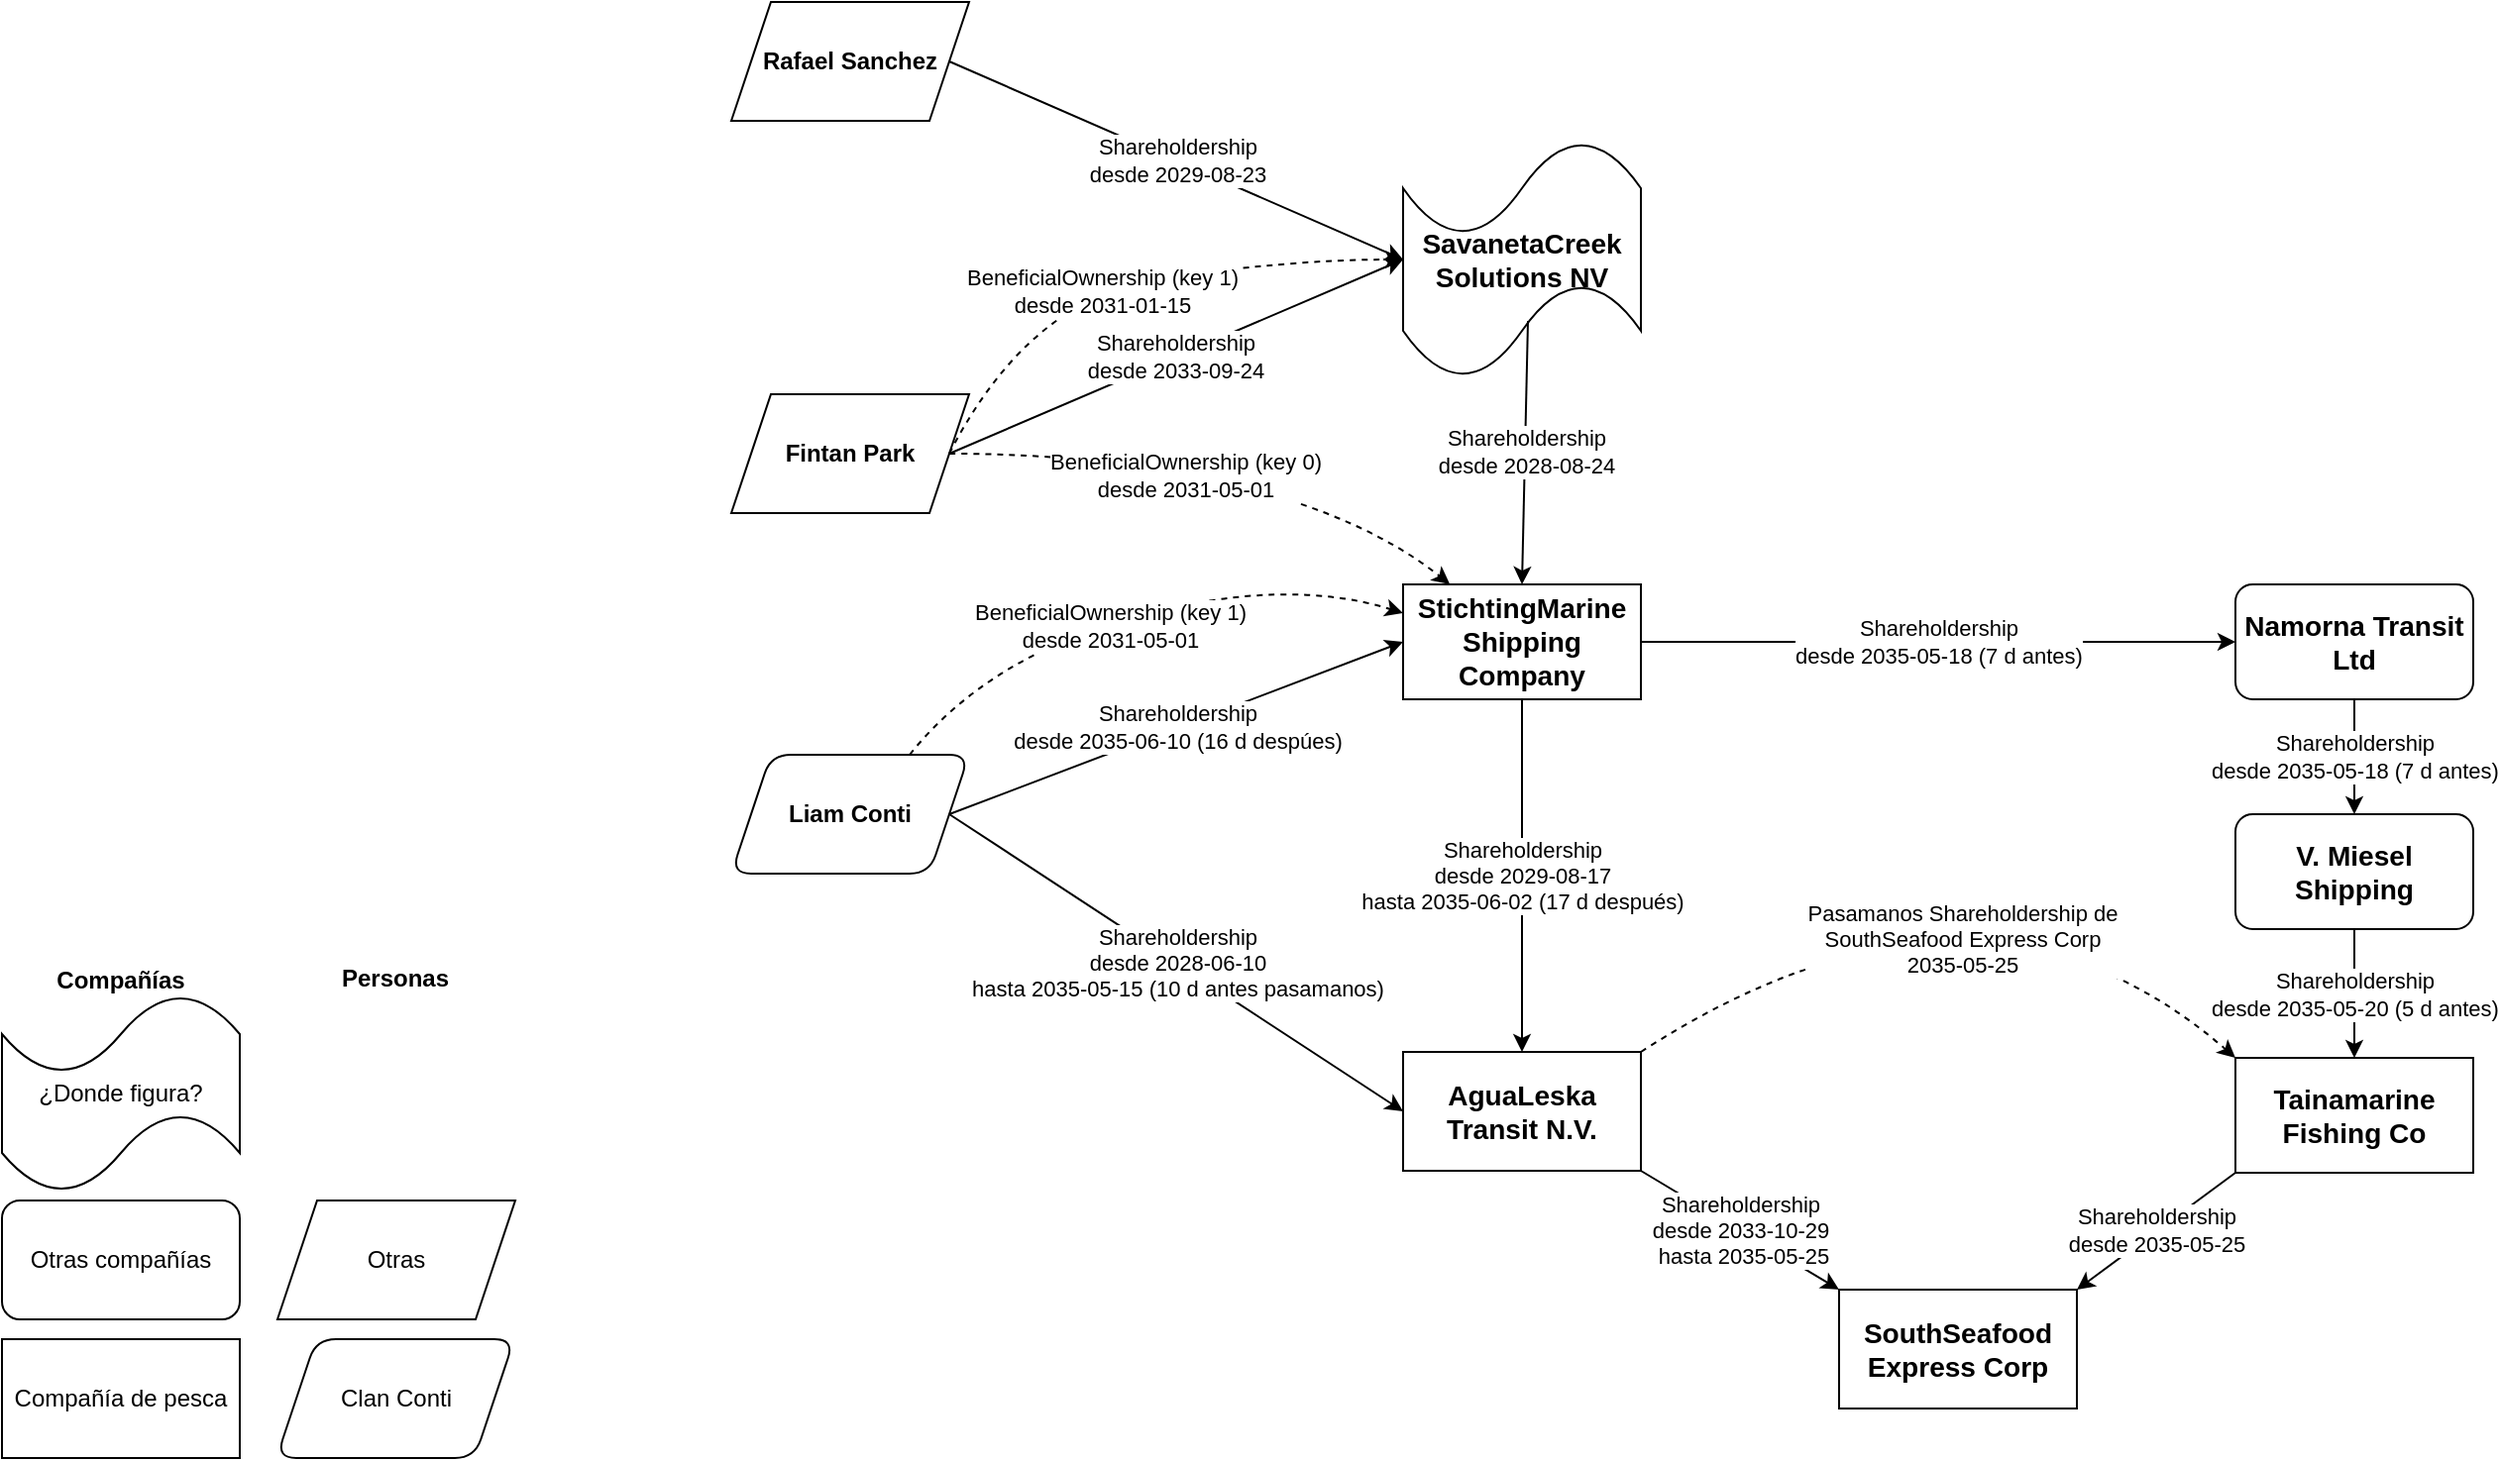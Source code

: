 <mxfile version="20.3.0" type="device"><diagram id="z3dxNKQLnPaX3nMrjdgN" name="Page-1"><mxGraphModel dx="2591" dy="904" grid="1" gridSize="10" guides="1" tooltips="1" connect="1" arrows="1" fold="1" page="1" pageScale="1" pageWidth="1169" pageHeight="827" math="0" shadow="0"><root><mxCell id="0"/><mxCell id="1" parent="0"/><mxCell id="7jGpSiP7u1q7CFQjyckr-1" value="&lt;h3 id=&quot;Búsqueda-de-&amp;quot;SouthSeaFood-Express-Corp&amp;quot;-en-las-aristas-(links)&quot;&gt;SouthSeafood Express Corp&lt;/h3&gt;" style="rounded=0;whiteSpace=wrap;html=1;" vertex="1" parent="1"><mxGeometry x="669" y="670" width="120" height="60" as="geometry"/></mxCell><mxCell id="7jGpSiP7u1q7CFQjyckr-3" value="Shareholdership&lt;br&gt;desde 2033-10-29&lt;br&gt;&amp;nbsp;hasta 2035-05-25" style="rounded=0;orthogonalLoop=1;jettySize=auto;html=1;exitX=1;exitY=1;exitDx=0;exitDy=0;entryX=0;entryY=0;entryDx=0;entryDy=0;" edge="1" parent="1" source="7jGpSiP7u1q7CFQjyckr-2" target="7jGpSiP7u1q7CFQjyckr-1"><mxGeometry relative="1" as="geometry"/></mxCell><mxCell id="7jGpSiP7u1q7CFQjyckr-2" value="&lt;h3 id=&quot;Búsqueda-de-&amp;quot;SouthSeaFood-Express-Corp&amp;quot;-en-las-aristas-(links)&quot;&gt;AguaLeska Transit N.V.&lt;br&gt;&lt;/h3&gt;" style="rounded=0;whiteSpace=wrap;html=1;" vertex="1" parent="1"><mxGeometry x="449" y="550" width="120" height="60" as="geometry"/></mxCell><mxCell id="7jGpSiP7u1q7CFQjyckr-5" value="&lt;h3 id=&quot;Búsqueda-de-&amp;quot;SouthSeaFood-Express-Corp&amp;quot;-en-las-aristas-(links)&quot;&gt;Tainamarine Fishing Co&lt;br&gt;&lt;/h3&gt;" style="rounded=0;whiteSpace=wrap;html=1;" vertex="1" parent="1"><mxGeometry x="869" y="553" width="120" height="58" as="geometry"/></mxCell><mxCell id="7jGpSiP7u1q7CFQjyckr-7" value="Shareholdership&lt;br&gt;desde 2035-05-25" style="rounded=0;orthogonalLoop=1;jettySize=auto;html=1;exitX=0;exitY=1;exitDx=0;exitDy=0;entryX=1;entryY=0;entryDx=0;entryDy=0;" edge="1" parent="1" source="7jGpSiP7u1q7CFQjyckr-5" target="7jGpSiP7u1q7CFQjyckr-1"><mxGeometry relative="1" as="geometry"><mxPoint x="889" y="670" as="sourcePoint"/><mxPoint x="989" y="730" as="targetPoint"/></mxGeometry></mxCell><mxCell id="7jGpSiP7u1q7CFQjyckr-8" value="" style="curved=1;endArrow=classic;html=1;rounded=0;exitX=1;exitY=0;exitDx=0;exitDy=0;entryX=0;entryY=0;entryDx=0;entryDy=0;dashed=1;" edge="1" parent="1" source="7jGpSiP7u1q7CFQjyckr-2" target="7jGpSiP7u1q7CFQjyckr-5"><mxGeometry width="50" height="50" relative="1" as="geometry"><mxPoint x="709" y="660" as="sourcePoint"/><mxPoint x="759" y="610" as="targetPoint"/><Array as="points"><mxPoint x="739" y="440"/></Array></mxGeometry></mxCell><mxCell id="7jGpSiP7u1q7CFQjyckr-9" value="Pasamanos Shareholdership de&lt;br&gt;SouthSeafood Express Corp&lt;br&gt;2035-05-25" style="edgeLabel;html=1;align=center;verticalAlign=middle;resizable=0;points=[];" vertex="1" connectable="0" parent="7jGpSiP7u1q7CFQjyckr-8"><mxGeometry x="-0.106" y="-39" relative="1" as="geometry"><mxPoint y="1" as="offset"/></mxGeometry></mxCell><mxCell id="7jGpSiP7u1q7CFQjyckr-10" value="&lt;h3 id=&quot;Búsqueda-de-&amp;quot;SouthSeaFood-Express-Corp&amp;quot;-en-las-aristas-(links)&quot;&gt;V. Miesel Shipping&lt;br&gt;&lt;/h3&gt;" style="rounded=1;whiteSpace=wrap;html=1;" vertex="1" parent="1"><mxGeometry x="869" y="430" width="120" height="58" as="geometry"/></mxCell><mxCell id="7jGpSiP7u1q7CFQjyckr-11" value="Shareholdership&lt;br&gt;desde 2035-05-20 (5 d antes)" style="rounded=0;orthogonalLoop=1;jettySize=auto;html=1;exitX=0.5;exitY=1;exitDx=0;exitDy=0;" edge="1" parent="1" source="7jGpSiP7u1q7CFQjyckr-10" target="7jGpSiP7u1q7CFQjyckr-5"><mxGeometry relative="1" as="geometry"><mxPoint x="879" y="621" as="sourcePoint"/><mxPoint x="799" y="680" as="targetPoint"/></mxGeometry></mxCell><mxCell id="7jGpSiP7u1q7CFQjyckr-12" value="&lt;h3 id=&quot;Búsqueda-de-&amp;quot;SouthSeaFood-Express-Corp&amp;quot;-en-las-aristas-(links)&quot;&gt;Namorna Transit Ltd&lt;br&gt;&lt;/h3&gt;" style="rounded=1;whiteSpace=wrap;html=1;" vertex="1" parent="1"><mxGeometry x="869" y="314" width="120" height="58" as="geometry"/></mxCell><mxCell id="7jGpSiP7u1q7CFQjyckr-13" value="Shareholdership&lt;br&gt;desde 2035-05-18 (7 d&amp;nbsp;antes)" style="rounded=0;orthogonalLoop=1;jettySize=auto;html=1;exitX=0.5;exitY=1;exitDx=0;exitDy=0;entryX=0.5;entryY=0;entryDx=0;entryDy=0;" edge="1" parent="1" source="7jGpSiP7u1q7CFQjyckr-12" target="7jGpSiP7u1q7CFQjyckr-10"><mxGeometry relative="1" as="geometry"><mxPoint x="939" y="498" as="sourcePoint"/><mxPoint x="939" y="563" as="targetPoint"/></mxGeometry></mxCell><mxCell id="7jGpSiP7u1q7CFQjyckr-14" value="&lt;h3 id=&quot;Búsqueda-de-&amp;quot;SouthSeaFood-Express-Corp&amp;quot;-en-las-aristas-(links)&quot;&gt;StichtingMarine Shipping Company&lt;br&gt;&lt;/h3&gt;" style="rounded=0;whiteSpace=wrap;html=1;" vertex="1" parent="1"><mxGeometry x="449" y="314" width="120" height="58" as="geometry"/></mxCell><mxCell id="7jGpSiP7u1q7CFQjyckr-15" value="Shareholdership&lt;br&gt;desde 2035-05-18 (7 d antes)" style="rounded=0;orthogonalLoop=1;jettySize=auto;html=1;exitX=1;exitY=0.5;exitDx=0;exitDy=0;entryX=0;entryY=0.5;entryDx=0;entryDy=0;" edge="1" parent="1" source="7jGpSiP7u1q7CFQjyckr-14" target="7jGpSiP7u1q7CFQjyckr-12"><mxGeometry relative="1" as="geometry"><mxPoint x="939" y="388" as="sourcePoint"/><mxPoint x="939" y="440" as="targetPoint"/></mxGeometry></mxCell><mxCell id="7jGpSiP7u1q7CFQjyckr-16" value="Shareholdership&lt;br&gt;desde 2029-08-17&lt;br&gt;hasta 2035-06-02 (17 d después)" style="rounded=0;orthogonalLoop=1;jettySize=auto;html=1;exitX=0.5;exitY=1;exitDx=0;exitDy=0;entryX=0.5;entryY=0;entryDx=0;entryDy=0;" edge="1" parent="1" source="7jGpSiP7u1q7CFQjyckr-14" target="7jGpSiP7u1q7CFQjyckr-2"><mxGeometry relative="1" as="geometry"><mxPoint x="409" y="440" as="sourcePoint"/><mxPoint x="489" y="502" as="targetPoint"/></mxGeometry></mxCell><mxCell id="7jGpSiP7u1q7CFQjyckr-17" value="Compañía de pesca" style="rounded=0;whiteSpace=wrap;html=1;" vertex="1" parent="1"><mxGeometry x="-258" y="695" width="120" height="60" as="geometry"/></mxCell><mxCell id="7jGpSiP7u1q7CFQjyckr-18" value="Otras compañías" style="rounded=1;whiteSpace=wrap;html=1;" vertex="1" parent="1"><mxGeometry x="-258" y="625" width="120" height="60" as="geometry"/></mxCell><mxCell id="7jGpSiP7u1q7CFQjyckr-19" value="&lt;h3 id=&quot;Búsqueda-de-&amp;quot;SouthSeaFood-Express-Corp&amp;quot;-en-las-aristas-(links)&quot;&gt;SavanetaCreek Solutions NV&lt;br&gt;&lt;/h3&gt;" style="shape=tape;whiteSpace=wrap;html=1;rounded=1;" vertex="1" parent="1"><mxGeometry x="449" y="90" width="120" height="120" as="geometry"/></mxCell><mxCell id="7jGpSiP7u1q7CFQjyckr-20" value="Shareholdership&lt;br&gt;desde 2028-08-24" style="rounded=0;orthogonalLoop=1;jettySize=auto;html=1;exitX=0.525;exitY=0.758;exitDx=0;exitDy=0;entryX=0.5;entryY=0;entryDx=0;entryDy=0;exitPerimeter=0;" edge="1" parent="1" source="7jGpSiP7u1q7CFQjyckr-19" target="7jGpSiP7u1q7CFQjyckr-14"><mxGeometry relative="1" as="geometry"><mxPoint x="519" y="382" as="sourcePoint"/><mxPoint x="519" y="560" as="targetPoint"/></mxGeometry></mxCell><mxCell id="7jGpSiP7u1q7CFQjyckr-21" value="¿Donde figura?" style="shape=tape;whiteSpace=wrap;html=1;rounded=1;" vertex="1" parent="1"><mxGeometry x="-258" y="521" width="120" height="100" as="geometry"/></mxCell><mxCell id="7jGpSiP7u1q7CFQjyckr-22" value="&lt;b&gt;Compañías&lt;/b&gt;" style="text;html=1;strokeColor=none;fillColor=none;align=center;verticalAlign=middle;whiteSpace=wrap;rounded=0;" vertex="1" parent="1"><mxGeometry x="-228" y="499" width="60" height="30" as="geometry"/></mxCell><mxCell id="7jGpSiP7u1q7CFQjyckr-23" value="&lt;b&gt;Personas&lt;/b&gt;" style="text;html=1;strokeColor=none;fillColor=none;align=center;verticalAlign=middle;whiteSpace=wrap;rounded=0;" vertex="1" parent="1"><mxGeometry x="-96" y="498" width="73" height="30" as="geometry"/></mxCell><mxCell id="7jGpSiP7u1q7CFQjyckr-24" value="Clan Conti" style="shape=parallelogram;perimeter=parallelogramPerimeter;whiteSpace=wrap;html=1;fixedSize=1;rounded=1;" vertex="1" parent="1"><mxGeometry x="-119.5" y="695" width="120" height="60" as="geometry"/></mxCell><mxCell id="7jGpSiP7u1q7CFQjyckr-25" value="&lt;b&gt;Liam Conti&lt;/b&gt;" style="shape=parallelogram;perimeter=parallelogramPerimeter;whiteSpace=wrap;html=1;fixedSize=1;rounded=1;" vertex="1" parent="1"><mxGeometry x="110" y="400" width="120" height="60" as="geometry"/></mxCell><mxCell id="7jGpSiP7u1q7CFQjyckr-26" value="Shareholdership&lt;br&gt;desde 2035-06-10 (16 d despúes)" style="rounded=0;orthogonalLoop=1;jettySize=auto;html=1;exitX=1;exitY=0.5;exitDx=0;exitDy=0;entryX=0;entryY=0.5;entryDx=0;entryDy=0;" edge="1" parent="1" source="7jGpSiP7u1q7CFQjyckr-25" target="7jGpSiP7u1q7CFQjyckr-14"><mxGeometry relative="1" as="geometry"><mxPoint x="519" y="382" as="sourcePoint"/><mxPoint x="519" y="560" as="targetPoint"/></mxGeometry></mxCell><mxCell id="7jGpSiP7u1q7CFQjyckr-27" value="Shareholdership&lt;br&gt;desde 2028-06-10&lt;br&gt;hasta 2035-05-15 (10 d antes pasamanos)" style="rounded=0;orthogonalLoop=1;jettySize=auto;html=1;exitX=1;exitY=0.5;exitDx=0;exitDy=0;entryX=0;entryY=0.5;entryDx=0;entryDy=0;" edge="1" parent="1" source="7jGpSiP7u1q7CFQjyckr-25" target="7jGpSiP7u1q7CFQjyckr-2"><mxGeometry relative="1" as="geometry"><mxPoint x="256.357" y="321.429" as="sourcePoint"/><mxPoint x="459" y="338.5" as="targetPoint"/></mxGeometry></mxCell><mxCell id="7jGpSiP7u1q7CFQjyckr-32" value="Otras" style="shape=parallelogram;perimeter=parallelogramPerimeter;whiteSpace=wrap;html=1;fixedSize=1;rounded=0;" vertex="1" parent="1"><mxGeometry x="-119" y="625" width="120" height="60" as="geometry"/></mxCell><mxCell id="7jGpSiP7u1q7CFQjyckr-37" value="" style="curved=1;endArrow=classic;html=1;rounded=0;dashed=1;exitX=0.75;exitY=0;exitDx=0;exitDy=0;entryX=0;entryY=0.25;entryDx=0;entryDy=0;" edge="1" parent="1" source="7jGpSiP7u1q7CFQjyckr-25" target="7jGpSiP7u1q7CFQjyckr-14"><mxGeometry width="50" height="50" relative="1" as="geometry"><mxPoint x="270" y="470" as="sourcePoint"/><mxPoint x="350" y="430" as="targetPoint"/><Array as="points"><mxPoint x="240" y="350"/><mxPoint x="390" y="310"/></Array></mxGeometry></mxCell><mxCell id="7jGpSiP7u1q7CFQjyckr-38" value="BeneficialOwnership (key 1)&lt;br&gt;desde 2031-05-01" style="edgeLabel;html=1;align=center;verticalAlign=middle;resizable=0;points=[];" vertex="1" connectable="0" parent="7jGpSiP7u1q7CFQjyckr-37"><mxGeometry x="-0.101" y="-1" relative="1" as="geometry"><mxPoint as="offset"/></mxGeometry></mxCell><mxCell id="7jGpSiP7u1q7CFQjyckr-39" value="&lt;b&gt;Fintan Park&lt;/b&gt;" style="shape=parallelogram;perimeter=parallelogramPerimeter;whiteSpace=wrap;html=1;fixedSize=1;rounded=0;" vertex="1" parent="1"><mxGeometry x="110" y="218" width="120" height="60" as="geometry"/></mxCell><mxCell id="7jGpSiP7u1q7CFQjyckr-42" value="" style="curved=1;endArrow=classic;html=1;rounded=0;dashed=1;" edge="1" parent="1" target="7jGpSiP7u1q7CFQjyckr-14"><mxGeometry width="50" height="50" relative="1" as="geometry"><mxPoint x="220" y="248" as="sourcePoint"/><mxPoint x="450" y="330" as="targetPoint"/><Array as="points"><mxPoint x="300" y="248"/><mxPoint x="430" y="280"/></Array></mxGeometry></mxCell><mxCell id="7jGpSiP7u1q7CFQjyckr-43" value="BeneficialOwnership (key 0)&lt;br&gt;desde 2031-05-01" style="edgeLabel;html=1;align=center;verticalAlign=middle;resizable=0;points=[];" vertex="1" connectable="0" parent="7jGpSiP7u1q7CFQjyckr-42"><mxGeometry x="-0.101" y="-1" relative="1" as="geometry"><mxPoint as="offset"/></mxGeometry></mxCell><mxCell id="7jGpSiP7u1q7CFQjyckr-46" value="Shareholdership&lt;br&gt;desde 2033-09-24" style="rounded=0;orthogonalLoop=1;jettySize=auto;html=1;entryX=0;entryY=0.5;entryDx=0;entryDy=0;entryPerimeter=0;exitX=1;exitY=0.5;exitDx=0;exitDy=0;" edge="1" parent="1" source="7jGpSiP7u1q7CFQjyckr-39" target="7jGpSiP7u1q7CFQjyckr-19"><mxGeometry relative="1" as="geometry"><mxPoint x="230" y="440" as="sourcePoint"/><mxPoint x="459" y="353" as="targetPoint"/></mxGeometry></mxCell><mxCell id="7jGpSiP7u1q7CFQjyckr-47" value="&lt;b&gt;Rafael Sanchez&lt;/b&gt;" style="shape=parallelogram;perimeter=parallelogramPerimeter;whiteSpace=wrap;html=1;fixedSize=1;rounded=0;" vertex="1" parent="1"><mxGeometry x="110" y="20" width="120" height="60" as="geometry"/></mxCell><mxCell id="7jGpSiP7u1q7CFQjyckr-48" value="Shareholdership&lt;br&gt;desde 2029-08-23" style="rounded=0;orthogonalLoop=1;jettySize=auto;html=1;entryX=0;entryY=0.5;entryDx=0;entryDy=0;entryPerimeter=0;exitX=1;exitY=0.5;exitDx=0;exitDy=0;" edge="1" parent="1" source="7jGpSiP7u1q7CFQjyckr-47" target="7jGpSiP7u1q7CFQjyckr-19"><mxGeometry relative="1" as="geometry"><mxPoint x="230" y="310" as="sourcePoint"/><mxPoint x="459" y="160" as="targetPoint"/></mxGeometry></mxCell><mxCell id="7jGpSiP7u1q7CFQjyckr-49" value="" style="curved=1;endArrow=classic;html=1;rounded=0;dashed=1;entryX=0;entryY=0.5;entryDx=0;entryDy=0;entryPerimeter=0;" edge="1" parent="1" target="7jGpSiP7u1q7CFQjyckr-19"><mxGeometry width="50" height="50" relative="1" as="geometry"><mxPoint x="220" y="248" as="sourcePoint"/><mxPoint x="482.635" y="324" as="targetPoint"/><Array as="points"><mxPoint x="260" y="170"/><mxPoint x="390" y="150"/></Array></mxGeometry></mxCell><mxCell id="7jGpSiP7u1q7CFQjyckr-50" value="BeneficialOwnership (key 1)&lt;br&gt;desde 2031-01-15" style="edgeLabel;html=1;align=center;verticalAlign=middle;resizable=0;points=[];" vertex="1" connectable="0" parent="7jGpSiP7u1q7CFQjyckr-49"><mxGeometry x="-0.101" y="-1" relative="1" as="geometry"><mxPoint as="offset"/></mxGeometry></mxCell></root></mxGraphModel></diagram></mxfile>